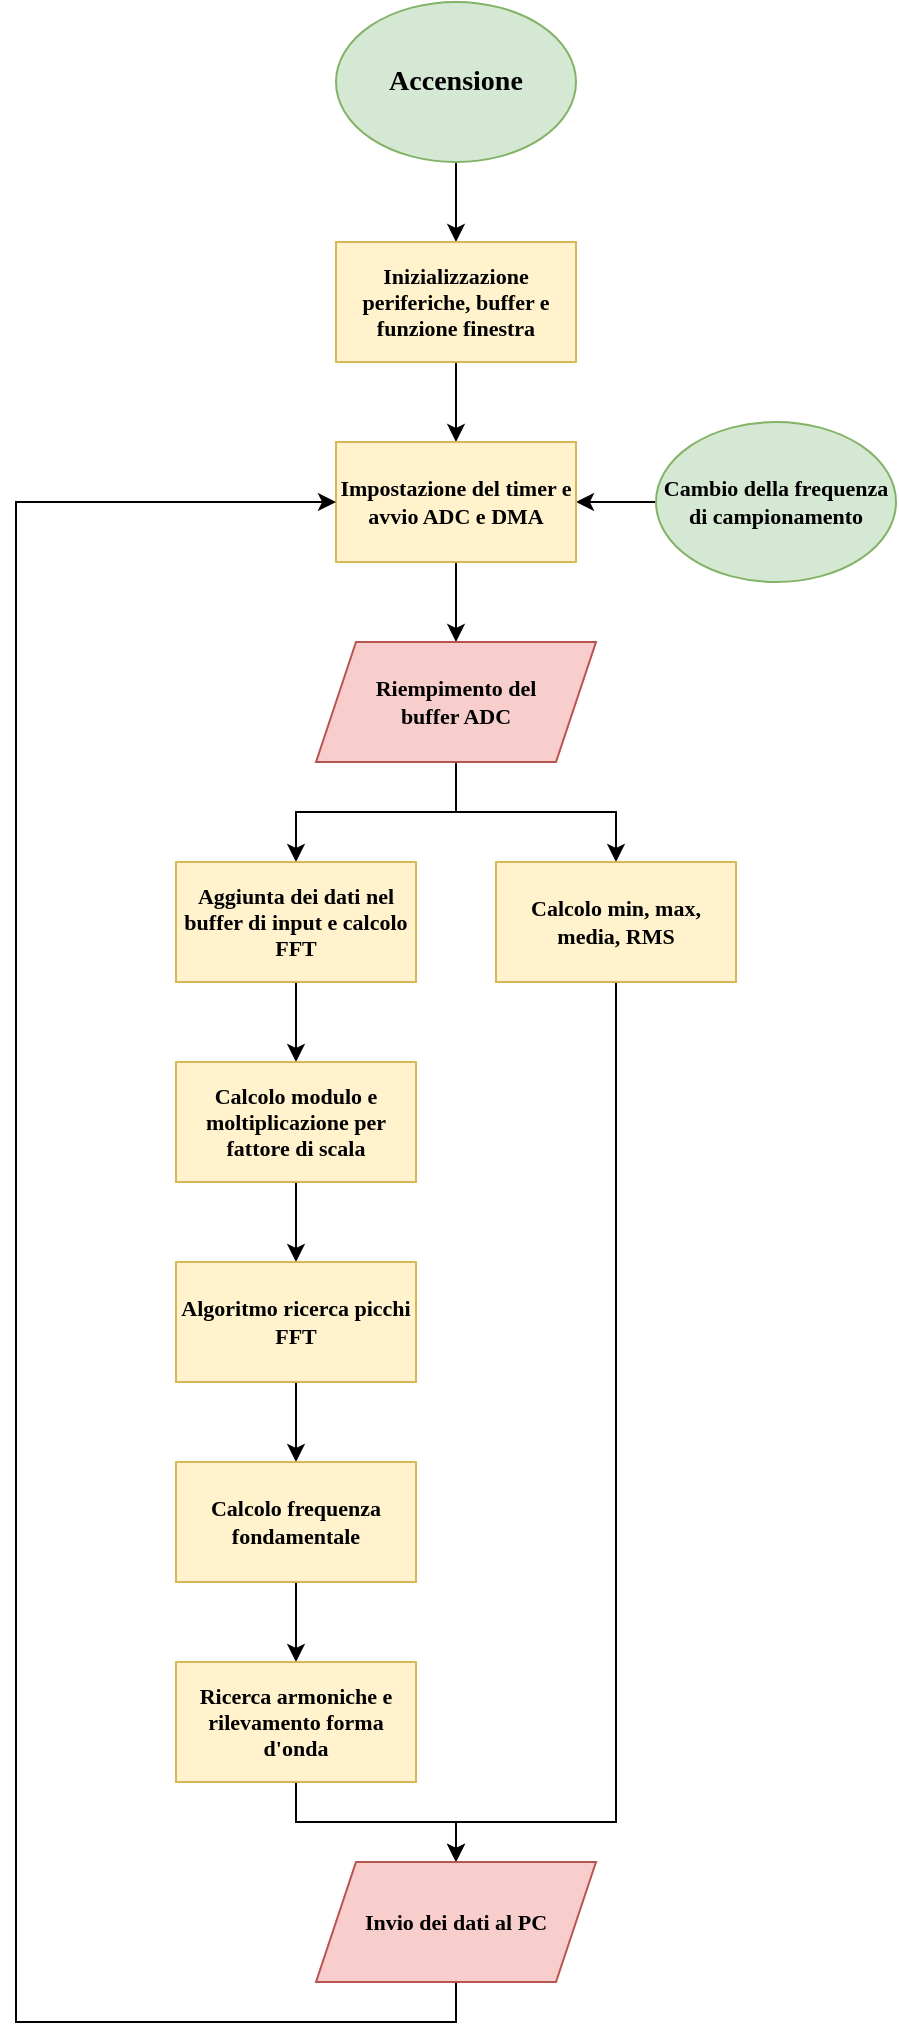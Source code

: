 <mxfile version="24.7.5">
  <diagram name="Page-1" id="ArupbsAuUYHyo9zigxGT">
    <mxGraphModel dx="2049" dy="1194" grid="1" gridSize="10" guides="1" tooltips="1" connect="1" arrows="1" fold="1" page="1" pageScale="1" pageWidth="1654" pageHeight="2336" math="0" shadow="0">
      <root>
        <mxCell id="0" />
        <mxCell id="1" parent="0" />
        <mxCell id="uT8fo_8LZgW7ynWVBJuh-26" value="" style="edgeStyle=orthogonalEdgeStyle;rounded=0;orthogonalLoop=1;jettySize=auto;html=1;fontFamily=Artifakt Element;fontSize=11;fontStyle=1" edge="1" parent="1" source="uT8fo_8LZgW7ynWVBJuh-2" target="uT8fo_8LZgW7ynWVBJuh-4">
          <mxGeometry relative="1" as="geometry" />
        </mxCell>
        <mxCell id="uT8fo_8LZgW7ynWVBJuh-2" value="Accensione" style="ellipse;whiteSpace=wrap;html=1;fontFamily=Artifakt Element;fontSize=14;fontStyle=1;fillColor=#d5e8d4;strokeColor=#82b366;" vertex="1" parent="1">
          <mxGeometry x="680" y="480" width="120" height="80" as="geometry" />
        </mxCell>
        <mxCell id="uT8fo_8LZgW7ynWVBJuh-11" value="" style="edgeStyle=orthogonalEdgeStyle;rounded=0;orthogonalLoop=1;jettySize=auto;html=1;fontFamily=Artifakt Element;fontSize=11;fontStyle=1" edge="1" parent="1" source="uT8fo_8LZgW7ynWVBJuh-4" target="uT8fo_8LZgW7ynWVBJuh-6">
          <mxGeometry relative="1" as="geometry" />
        </mxCell>
        <mxCell id="uT8fo_8LZgW7ynWVBJuh-4" value="Inizializzazione periferiche, buffer e funzione finestra" style="rounded=0;whiteSpace=wrap;html=1;fontFamily=Artifakt Element;fontSize=11;fontStyle=1;fillColor=#fff2cc;strokeColor=#d6b656;" vertex="1" parent="1">
          <mxGeometry x="680" y="600" width="120" height="60" as="geometry" />
        </mxCell>
        <mxCell id="uT8fo_8LZgW7ynWVBJuh-8" value="" style="edgeStyle=orthogonalEdgeStyle;rounded=0;orthogonalLoop=1;jettySize=auto;html=1;fontFamily=Artifakt Element;fontSize=11;fontStyle=1" edge="1" parent="1" source="uT8fo_8LZgW7ynWVBJuh-5" target="uT8fo_8LZgW7ynWVBJuh-6">
          <mxGeometry relative="1" as="geometry" />
        </mxCell>
        <mxCell id="uT8fo_8LZgW7ynWVBJuh-5" value="Cambio della frequenza di campionamento" style="ellipse;whiteSpace=wrap;html=1;fontFamily=Artifakt Element;fontSize=11;fontStyle=1;fillColor=#d5e8d4;strokeColor=#82b366;" vertex="1" parent="1">
          <mxGeometry x="840" y="690" width="120" height="80" as="geometry" />
        </mxCell>
        <mxCell id="uT8fo_8LZgW7ynWVBJuh-21" value="" style="edgeStyle=orthogonalEdgeStyle;rounded=0;orthogonalLoop=1;jettySize=auto;html=1;fontFamily=Artifakt Element;fontSize=11;fontStyle=1" edge="1" parent="1" source="uT8fo_8LZgW7ynWVBJuh-6" target="uT8fo_8LZgW7ynWVBJuh-7">
          <mxGeometry relative="1" as="geometry" />
        </mxCell>
        <mxCell id="uT8fo_8LZgW7ynWVBJuh-6" value="Impostazione del timer e avvio ADC e DMA" style="rounded=0;whiteSpace=wrap;html=1;fontFamily=Artifakt Element;fontSize=11;fontStyle=1;fillColor=#fff2cc;strokeColor=#d6b656;" vertex="1" parent="1">
          <mxGeometry x="680" y="700" width="120" height="60" as="geometry" />
        </mxCell>
        <mxCell id="uT8fo_8LZgW7ynWVBJuh-14" style="edgeStyle=orthogonalEdgeStyle;rounded=0;orthogonalLoop=1;jettySize=auto;html=1;entryX=0.5;entryY=0;entryDx=0;entryDy=0;fontFamily=Artifakt Element;fontSize=11;fontStyle=1" edge="1" parent="1" source="uT8fo_8LZgW7ynWVBJuh-7" target="uT8fo_8LZgW7ynWVBJuh-12">
          <mxGeometry relative="1" as="geometry" />
        </mxCell>
        <mxCell id="uT8fo_8LZgW7ynWVBJuh-15" style="edgeStyle=orthogonalEdgeStyle;rounded=0;orthogonalLoop=1;jettySize=auto;html=1;exitX=0.5;exitY=1;exitDx=0;exitDy=0;entryX=0.5;entryY=0;entryDx=0;entryDy=0;fontFamily=Artifakt Element;fontSize=11;fontStyle=1" edge="1" parent="1" source="uT8fo_8LZgW7ynWVBJuh-7" target="uT8fo_8LZgW7ynWVBJuh-13">
          <mxGeometry relative="1" as="geometry" />
        </mxCell>
        <mxCell id="uT8fo_8LZgW7ynWVBJuh-7" value="Riempimento del&lt;div style=&quot;font-size: 11px;&quot;&gt;buffer ADC&lt;/div&gt;" style="shape=parallelogram;perimeter=parallelogramPerimeter;whiteSpace=wrap;html=1;fixedSize=1;fontFamily=Artifakt Element;fontSize=11;fontStyle=1;fillColor=#f8cecc;strokeColor=#b85450;" vertex="1" parent="1">
          <mxGeometry x="670" y="800" width="140" height="60" as="geometry" />
        </mxCell>
        <mxCell id="uT8fo_8LZgW7ynWVBJuh-27" value="" style="edgeStyle=orthogonalEdgeStyle;rounded=0;orthogonalLoop=1;jettySize=auto;html=1;fontFamily=Artifakt Element;fontSize=11;fontStyle=1" edge="1" parent="1" source="uT8fo_8LZgW7ynWVBJuh-12" target="uT8fo_8LZgW7ynWVBJuh-17">
          <mxGeometry relative="1" as="geometry" />
        </mxCell>
        <mxCell id="uT8fo_8LZgW7ynWVBJuh-12" value="Aggiunta dei dati nel buffer di input e calcolo FFT" style="rounded=0;whiteSpace=wrap;html=1;fontFamily=Artifakt Element;fontSize=11;fontStyle=1;fillColor=#fff2cc;strokeColor=#d6b656;" vertex="1" parent="1">
          <mxGeometry x="600" y="910" width="120" height="60" as="geometry" />
        </mxCell>
        <mxCell id="uT8fo_8LZgW7ynWVBJuh-34" style="edgeStyle=orthogonalEdgeStyle;rounded=0;orthogonalLoop=1;jettySize=auto;html=1;exitX=0.5;exitY=1;exitDx=0;exitDy=0;entryX=0.5;entryY=0;entryDx=0;entryDy=0;fontFamily=Artifakt Element;fontSize=11;fontStyle=1" edge="1" parent="1" source="uT8fo_8LZgW7ynWVBJuh-13" target="uT8fo_8LZgW7ynWVBJuh-32">
          <mxGeometry relative="1" as="geometry">
            <Array as="points">
              <mxPoint x="820" y="1390" />
              <mxPoint x="740" y="1390" />
            </Array>
          </mxGeometry>
        </mxCell>
        <mxCell id="uT8fo_8LZgW7ynWVBJuh-13" value="Calcolo min, max,&lt;div&gt;media, RMS&lt;/div&gt;" style="rounded=0;whiteSpace=wrap;html=1;fontFamily=Artifakt Element;fontSize=11;fontStyle=1;fillColor=#fff2cc;strokeColor=#d6b656;" vertex="1" parent="1">
          <mxGeometry x="760" y="910" width="120" height="60" as="geometry" />
        </mxCell>
        <mxCell id="uT8fo_8LZgW7ynWVBJuh-23" value="" style="edgeStyle=orthogonalEdgeStyle;rounded=0;orthogonalLoop=1;jettySize=auto;html=1;fontFamily=Artifakt Element;fontSize=11;fontStyle=1" edge="1" parent="1" source="uT8fo_8LZgW7ynWVBJuh-17" target="uT8fo_8LZgW7ynWVBJuh-22">
          <mxGeometry relative="1" as="geometry" />
        </mxCell>
        <mxCell id="uT8fo_8LZgW7ynWVBJuh-17" value="Calcolo modulo e moltiplicazione per fattore di scala" style="rounded=0;whiteSpace=wrap;html=1;fontFamily=Artifakt Element;fontSize=11;fontStyle=1;fillColor=#fff2cc;strokeColor=#d6b656;" vertex="1" parent="1">
          <mxGeometry x="600" y="1010" width="120" height="60" as="geometry" />
        </mxCell>
        <mxCell id="uT8fo_8LZgW7ynWVBJuh-25" value="" style="edgeStyle=orthogonalEdgeStyle;rounded=0;orthogonalLoop=1;jettySize=auto;html=1;fontFamily=Artifakt Element;fontSize=11;fontStyle=1" edge="1" parent="1" source="uT8fo_8LZgW7ynWVBJuh-22" target="uT8fo_8LZgW7ynWVBJuh-24">
          <mxGeometry relative="1" as="geometry" />
        </mxCell>
        <mxCell id="uT8fo_8LZgW7ynWVBJuh-22" value="Algoritmo ricerca picchi FFT" style="rounded=0;whiteSpace=wrap;html=1;fontFamily=Artifakt Element;fontSize=11;fontStyle=1;fillColor=#fff2cc;strokeColor=#d6b656;" vertex="1" parent="1">
          <mxGeometry x="600" y="1110" width="120" height="60" as="geometry" />
        </mxCell>
        <mxCell id="uT8fo_8LZgW7ynWVBJuh-29" value="" style="edgeStyle=orthogonalEdgeStyle;rounded=0;orthogonalLoop=1;jettySize=auto;html=1;fontFamily=Artifakt Element;fontSize=11;fontStyle=1" edge="1" parent="1" source="uT8fo_8LZgW7ynWVBJuh-24" target="uT8fo_8LZgW7ynWVBJuh-28">
          <mxGeometry relative="1" as="geometry" />
        </mxCell>
        <mxCell id="uT8fo_8LZgW7ynWVBJuh-24" value="Calcolo frequenza fondamentale" style="rounded=0;whiteSpace=wrap;html=1;fontFamily=Artifakt Element;fontSize=11;fontStyle=1;fillColor=#fff2cc;strokeColor=#d6b656;" vertex="1" parent="1">
          <mxGeometry x="600" y="1210" width="120" height="60" as="geometry" />
        </mxCell>
        <mxCell id="uT8fo_8LZgW7ynWVBJuh-30" style="edgeStyle=orthogonalEdgeStyle;rounded=0;orthogonalLoop=1;jettySize=auto;html=1;entryX=0;entryY=0.5;entryDx=0;entryDy=0;exitX=0.5;exitY=1;exitDx=0;exitDy=0;fontFamily=Artifakt Element;fontSize=11;fontStyle=1" edge="1" parent="1" source="uT8fo_8LZgW7ynWVBJuh-32" target="uT8fo_8LZgW7ynWVBJuh-6">
          <mxGeometry relative="1" as="geometry">
            <Array as="points">
              <mxPoint x="740" y="1490" />
              <mxPoint x="520" y="1490" />
              <mxPoint x="520" y="730" />
            </Array>
          </mxGeometry>
        </mxCell>
        <mxCell id="uT8fo_8LZgW7ynWVBJuh-33" style="edgeStyle=orthogonalEdgeStyle;rounded=0;orthogonalLoop=1;jettySize=auto;html=1;entryX=0.5;entryY=0;entryDx=0;entryDy=0;fontFamily=Artifakt Element;fontSize=11;fontStyle=1" edge="1" parent="1" source="uT8fo_8LZgW7ynWVBJuh-28" target="uT8fo_8LZgW7ynWVBJuh-32">
          <mxGeometry relative="1" as="geometry" />
        </mxCell>
        <mxCell id="uT8fo_8LZgW7ynWVBJuh-28" value="Ricerca armoniche e rilevamento forma d&#39;onda" style="rounded=0;whiteSpace=wrap;html=1;fontFamily=Artifakt Element;fontSize=11;fontStyle=1;fillColor=#fff2cc;strokeColor=#d6b656;" vertex="1" parent="1">
          <mxGeometry x="600" y="1310" width="120" height="60" as="geometry" />
        </mxCell>
        <mxCell id="uT8fo_8LZgW7ynWVBJuh-32" value="Invio dei dati al PC" style="shape=parallelogram;perimeter=parallelogramPerimeter;whiteSpace=wrap;html=1;fixedSize=1;fontFamily=Artifakt Element;fontSize=11;fontStyle=1;fillColor=#f8cecc;strokeColor=#b85450;" vertex="1" parent="1">
          <mxGeometry x="670" y="1410" width="140" height="60" as="geometry" />
        </mxCell>
      </root>
    </mxGraphModel>
  </diagram>
</mxfile>
